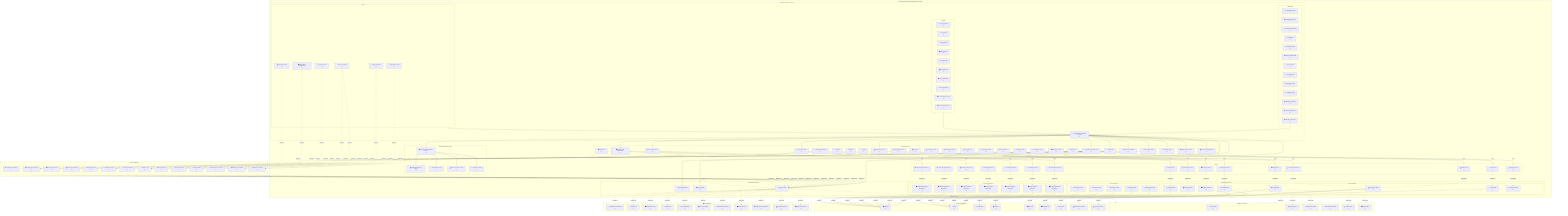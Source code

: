 graph TB
    %% ===== ENHANCED ORGANIZATION MANAGEMENT CONTEXT =====
    subgraph OrgContext ["🏢 Enhanced Organization Management Context"]
        
        %% ===== APPLICATION SERVICE LAYER =====
        subgraph OrgApplicationLayer ["Application Service Layer <<Application>>"]
            OrgApplicationService["🏢 Organization Application Service<br/><<ApplicationService>>"]
            
            %% Commands
            subgraph OrgCommands ["Commands"]
                CreateOrgCmd["➕ Create Organization<br/><<Command>>"]
                UpdateOrgCmd["✏️ Update Organization<br/><<Command>>"]
                DeactivateOrgCmd["🚫 Deactivate Organization<br/><<Command>>"]
                AddMemberCmd["👤 Add Member<br/><<Command>>"]
                RemoveMemberCmd["➖ Remove Member<br/><<Command>>"]
                UpdateMemberRoleCmd["🎭 Update Member Role<br/><<Command>>"]
                InviteMemberCmd["📨 Invite Member<br/><<Command>>"]
                AcceptInvitationCmd["✅ Accept Invitation<br/><<Command>>"]
                RevokeInvitationCmd["❌ Revoke Invitation<br/><<Command>>"]
                UpdateSettingsCmd["⚙️ Update Settings<br/><<Command>>"]
                ManagePermissionsCmd["🔒 Manage Permissions<br/><<Command>>"]
                CreateDepartmentCmd["🏛️ Create Department<br/><<Command>>"]
                AssignToSubscriptionCmd["💳 Assign Subscription<br/><<Command>>"]
            end
            
            %% Queries
            subgraph OrgQueries ["Queries"]
                GetOrgQuery["🏢 Get Organization<br/><<Query>>"]
                GetMembersQuery["👥 Get Members<br/><<Query>>"]
                GetInvitationsQuery["📨 Get Invitations<br/><<Query>>"]
                GetOrgStatsQuery["📊 Get Org Stats<br/><<Query>>"]
                GetUserOrgsQuery["👤 Get User Orgs<br/><<Query>>"]
                GetPermissionsQuery["🔒 Get Permissions<br/><<Query>>"]
                GetDepartmentsQuery["🏛️ Get Departments<br/><<Query>>"]
                GetOrgHierarchyQuery["🌳 Get Org Hierarchy<br/><<Query>>"]
                GetSubscriptionStatusQuery["💳 Get Subscription Status<br/><<Query>>"]
                SearchOrganizationsQuery["🔍 Search Organizations<br/><<Query>>"]
            end
            
            %% Sagas
            subgraph OrgSagas ["Sagas"]
                OrgSetupSaga["🎯 Organization Setup<br/><<Saga>>"]
                MemberInvitationSaga["📨 Member Invitation<br/><<Saga>>"]
                OrgDeactivationSaga["🚫 Org Deactivation<br/><<Saga>>"]
                PermissionSyncSaga["🔄 Permission Sync<br/><<Saga>>"]
                SubscriptionManagementSaga["💳 Subscription Management<br/><<Saga>>"]
                ComplianceAuditSaga["📋 Compliance Audit<br/><<Saga>>"]
            end
        end
        
        %% ===== DOMAIN LAYER (HEXAGON CORE) =====
        subgraph OrgDomain ["Domain Layer <<DomainCore>>"]
            direction TB
            
            %% Aggregates
            Organization["🏢 Organization<br/><<AggregateRoot>>"]
            OrganizationMembership["👥 Organization Membership<br/><<AggregateRoot>>"]
            OrgPermissionMatrix["🔒 Permission Matrix<br/><<AggregateRoot>>"]
            OrganizationSubscription["💳 Organization Subscription<br/><<AggregateRoot>>"]
            
            %% Entities
            OrganizationMember["👤 Organization Member<br/><<Entity>>"]
            Invitation["📨 Invitation<br/><<Entity>>"]
            OrgSettings["⚙️ Settings<br/><<Entity>>"]
            Contact["📞 Contact<br/><<Entity>>"]
            Department["🏛️ Department<br/><<Entity>>"]
            OrgRole["🎭 Organization Role<br/><<Entity>>"]
            Permission["🔒 Permission<br/><<Entity>>"]
            SubscriptionPlan["📋 Subscription Plan<br/><<Entity>>"]
            BillingInfo["💳 Billing Information<br/><<Entity>>"]
            
            %% Value Objects
            OrgId["🆔 Organization ID<br/><<ValueObject>>"]
            OrgName["🏢 Organization Name<br/><<ValueObject>>"]
            MemberRole["🎭 Member Role<br/><<ValueObject>>"]
            InvitationToken["🎫 Invitation Token<br/><<ValueObject>>"]
            PermissionScope["🎯 Permission Scope<br/><<ValueObject>>"]
            SubscriptionStatus["📊 Subscription Status<br/><<ValueObject>>"]
            TrustLevel["⭐ Trust Level<br/><<ValueObject>>"]
            
            %% Domain Services
            MembershipService["👥 Membership Service<br/><<DomainService>>"]
            InvitationService["📨 Invitation Service<br/><<DomainService>>"]
            OrgValidationService["✅ Organization Validation<br/><<DomainService>>"]
            PermissionManagementService["🔒 Permission Management<br/><<DomainService>>"]
            HierarchyService["🌳 Hierarchy Service<br/><<DomainService>>"]
            SubscriptionService["💳 Subscription Service<br/><<DomainService>>"]
            ComplianceService["📋 Compliance Service<br/><<DomainService>>"]
        end
        
        %% ===== PORTS (DOMAIN INTERFACES) =====
        subgraph OrgPorts ["Ports <<Port>>"]
            direction TB
            
            %% Repository Ports
            IOrganizationRepo["🏢 IOrganizationRepository<br/><<Port>>"]
            IMemberRepo["👥 IMemberRepository<br/><<Port>>"]
            IInvitationRepo["📨 IInvitationRepository<br/><<Port>>"]
            ISettingsRepo["⚙️ ISettingsRepository<br/><<Port>>"]
            IPermissionRepo["🔒 IPermissionRepository<br/><<Port>>"]
            IDepartmentRepo["🏛️ IDepartmentRepository<br/><<Port>>"]
            ISubscriptionRepo["💳 ISubscriptionRepository<br/><<Port>>"]
            
            %% Service Ports
            IEmailService["📧 IEmailService<br/><<Port>>"]
            IPermissionService["🔒 IPermissionService<br/><<Port>>"]
            IBillingService["💳 IBillingService<br/><<Port>>"]
            IAnalyticsService["📊 IAnalyticsService<br/><<Port>>"]
            IIdentityService["🆔 IIdentityService<br/><<Port>>"]
            IUserService["👤 IUserService<br/><<Port>>"]
            INotificationService["🔔 INotificationService<br/><<Port>>"]
            IAuditService["📋 IAuditService<br/><<Port>>"]
            IComplianceService["📋 IComplianceService<br/><<Port>>"]
        end
        
        %% ===== INFRASTRUCTURE LAYER (ADAPTERS) =====
        subgraph OrgAdapters ["Infrastructure Layer <<Adapter>>"]
            direction TB
            
            %% Repository Adapters
            subgraph OrgRepositoryAdapters ["Repository Adapters"]
                MongoOrgRepo["🗄️ Mongo Organization Repository<br/><<RepositoryAdapter>>"]
                MongoMemberRepo["🗄️ Mongo Member Repository<br/><<RepositoryAdapter>>"]
                MongoInvitationRepo["🗄️ Mongo Invitation Repository<br/><<RepositoryAdapter>>"]
                MongoSettingsRepo["🗄️ Mongo Settings Repository<br/><<RepositoryAdapter>>"]
                MongoPermissionRepo["🗄️ Mongo Permission Repository<br/><<RepositoryAdapter>>"]
                MongoDepartmentRepo["🗄️ Mongo Department Repository<br/><<RepositoryAdapter>>"]
                MongoSubscriptionRepo["🗄️ Mongo Subscription Repository<br/><<RepositoryAdapter>>"]
            end
            
            %% Service Adapters
            subgraph OrgServiceAdapters ["Service Adapters"]
                SendGridEmailAdapter["📧 SendGrid Email<br/><<EmailAdapter>>"]
                Auth0PermissionAdapter["🔒 Auth0 Permission<br/><<PermissionAdapter>>"]
                StripeBillingAdapter["💳 Stripe Billing<br/><<BillingAdapter>>"]
                MixpanelAnalyticsAdapter["📊 Mixpanel Analytics<br/><<AnalyticsAdapter>>"]
                IdentityContextAdapter["🆔 Identity Context<br/><<ContextAdapter>>"]
                UserContextAdapter["👤 User Context<br/><<ContextAdapter>>"]
                FCMNotificationAdapter["📱 FCM Notification<br/><<NotificationAdapter>>"]
                ComplianceAuditAdapter["📋 Compliance Audit<br/><<AuditAdapter>>"]
            end
            
            %% Cache Adapters
            subgraph OrgCacheAdapters ["Cache Adapters"]
                OrgCache["💾 Organization Cache<br/><<CacheAdapter>>"]
                MemberCache["💾 Member Cache<br/><<CacheAdapter>>"]
                PermissionCache["💾 Permission Cache<br/><<CacheAdapter>>"]
                HierarchyCache["💾 Hierarchy Cache<br/><<CacheAdapter>>"]
                SubscriptionCache["💾 Subscription Cache<br/><<CacheAdapter>>"]
            end
        end
        
        %% ===== CONTEXT BUS INTERFACES =====
        subgraph OrgContextBus ["Context Bus Interfaces"]
            OrgCommandBus["⚡ Org Command Bus<br/><<CommandBus>>"]
            OrgQueryBus["❓ Org Query Bus<br/><<QueryBus>>"]
            OrgEventBus["📨 Org Event Bus<br/><<EventBus>>"]
        end
        
        %% ===== POLICY ENFORCEMENT =====
        subgraph OrgPolicyLayer ["Policy Enforcement Layer"]
            OrgPolicyEnforcementPoint["🛡️ Org Policy Enforcement Point<br/><<PEP>>"]
            OrganizationAccessPolicyService["🔒 Organization Access Policy<br/><<Policy>>"]
            MembershipPolicyService["👥 Membership Policy<br/><<Policy>>"]
            DataGovernancePolicyService["📋 Data Governance Policy<br/><<Policy>>"]
            CompliancePolicyService["⚖️ Compliance Policy<br/><<Policy>>"]
        end
    end
    
    %% ===== EXTERNAL SYSTEMS =====
    subgraph OrgExternal ["🌐 External Systems"]
        MongoDB["🗄️ MongoDB<br/><<Database>>"]
        RedisCache["🔴 Redis<br/><<Cache>>"]
        SendGridAPI["📧 SendGrid API<br/><<EmailService>>"]
        Auth0API["🔒 Auth0 API<br/><<AuthService>>"]
        StripeAPI["💳 Stripe API<br/><<PaymentService>>"]
        MixpanelAPI["📊 Mixpanel API<br/><<AnalyticsService>>"]
        FCMService["📱 FCM Service<br/><<NotificationService>>"]
        ComplianceDB["📋 Compliance Database<br/><<ComplianceSystem>>"]
        AuditLogService["📋 Audit Log Service<br/><<AuditSystem>>"]
    end
    
    %% ===== EVENTS =====
    subgraph OrgEvents ["📨 Domain Events"]
        OrgCreatedEvent["🏢 Organization Created<br/><<DomainEvent>>"]
        OrgUpdatedEvent["✏️ Organization Updated<br/><<DomainEvent>>"]
        OrgDeactivatedEvent["🚫 Organization Deactivated<br/><<DomainEvent>>"]
        MemberAddedEvent["👤 Member Added<br/><<DomainEvent>>"]
        MemberRemovedEvent["➖ Member Removed<br/><<DomainEvent>>"]
        RoleChangedEvent["🎭 Role Changed<br/><<DomainEvent>>"]
        InvitationSentEvent["📨 Invitation Sent<br/><<DomainEvent>>"]
        InvitationAcceptedEvent["✅ Invitation Accepted<br/><<DomainEvent>>"]
        InvitationRevokedEvent["❌ Invitation Revoked<br/><<DomainEvent>>"]
        SettingsUpdatedEvent["⚙️ Settings Updated<br/><<DomainEvent>>"]
        PermissionsChangedEvent["🔒 Permissions Changed<br/><<DomainEvent>>"]
        DepartmentCreatedEvent["🏛️ Department Created<br/><<DomainEvent>>"]
        SubscriptionChangedEvent["💳 Subscription Changed<br/><<DomainEvent>>"]
        ComplianceViolationEvent["⚠️ Compliance Violation<br/><<DomainEvent>>"]
    end
    
    %% ===== READ MODELS =====
    subgraph OrgReadModels ["📊 Read Models"]
        OrgDashboardRM["🏢 Organization Dashboard<br/><<ReadModel>>"]
        MemberListRM["👥 Member List<br/><<ReadModel>>"]
        OrgStatsRM["📊 Organization Stats<br/><<ReadModel>>"]
        InvitationListRM["📨 Invitation List<br/><<ReadModel>>"]
        UserOrgsRM["👤 User Organizations<br/><<ReadModel>>"]
        PermissionMatrixRM["🔒 Permission Matrix<br/><<ReadModel>>"]
        OrgHierarchyRM["🌳 Organization Hierarchy<br/><<ReadModel>>"]
        DepartmentListRM["🏛️ Department List<br/><<ReadModel>>"]
        SubscriptionDashboardRM["💳 Subscription Dashboard<br/><<ReadModel>>"]
        ComplianceReportRM["📋 Compliance Report<br/><<ReadModel>>"]
        OrgSearchRM["🔍 Organization Search<br/><<ReadModel>>"]
    end
    
    %% ===== EXTERNAL CONTEXT REFERENCES =====
    subgraph ExternalContexts ["🌐 External Contexts"]
        UserContext["👤 User Context<br/><<ExternalContext>>"]
        IdentityContext["🆔 Identity Context<br/><<ExternalContext>>"]
        NotificationContext["🔔 Notification Context<br/><<ExternalContext>>"]
        AuthenticationContext["🔐 Authentication Context<br/><<ExternalContext>>"]
        AuditContext["📋 Audit Context<br/><<ExternalContext>>"]
        BillingContext["💳 Billing Context<br/><<ExternalContext>>"]
    end
    
    %% ===== RELATIONSHIPS =====
    
    %% Application Service orchestrates everything
    OrgApplicationService --> OrgCommandBus
    OrgApplicationService --> OrgQueryBus
    OrgApplicationService --> OrgEventBus
    
    %% Commands and Queries through Application Service
    OrgCommands --> OrgApplicationService
    OrgQueries --> OrgApplicationService
    OrgSagas --> OrgApplicationService
    
    %% Application Service to Domain (orchestration)
    OrgApplicationService --> Organization
    OrgApplicationService --> OrganizationMembership
    OrgApplicationService --> OrgPermissionMatrix
    OrgApplicationService --> OrganizationSubscription
    OrgApplicationService --> MembershipService
    OrgApplicationService --> InvitationService
    OrgApplicationService --> OrgValidationService
    OrgApplicationService --> PermissionManagementService
    OrgApplicationService --> HierarchyService
    OrgApplicationService --> SubscriptionService
    OrgApplicationService --> ComplianceService
    
    %% Policy Enforcement Integration
    OrgApplicationService --> OrgPolicyEnforcementPoint
    OrgPolicyEnforcementPoint --> OrganizationAccessPolicyService
    OrgPolicyEnforcementPoint --> MembershipPolicyService
    OrgPolicyEnforcementPoint --> DataGovernancePolicyService
    OrgPolicyEnforcementPoint --> CompliancePolicyService
    
    %% Domain to Ports (Dependency Inversion)
    Organization -->|uses| IOrganizationRepo
    Organization -->|uses| IEmailService
    Organization -->|uses| IBillingService
    Organization -->|uses| IAuditService
    OrganizationMembership -->|uses| IMemberRepo
    OrganizationMembership -->|uses| IPermissionService
    OrgPermissionMatrix -->|uses| IPermissionRepo
    OrganizationSubscription -->|uses| ISubscriptionRepo
    MembershipService -->|uses| IAnalyticsService
    InvitationService -->|uses| IInvitationRepo
    InvitationService -->|uses| INotificationService
    PermissionManagementService -->|uses| IIdentityService
    SubscriptionService -->|uses| IUserService
    ComplianceService -->|uses| IComplianceService
    
    %% Ports to Adapters (Implementation)
    IOrganizationRepo -.->|implements| MongoOrgRepo
    IMemberRepo -.->|implements| MongoMemberRepo
    IInvitationRepo -.->|implements| MongoInvitationRepo
    ISettingsRepo -.->|implements| MongoSettingsRepo
    IPermissionRepo -.->|implements| MongoPermissionRepo
    IDepartmentRepo -.->|implements| MongoDepartmentRepo
    ISubscriptionRepo -.->|implements| MongoSubscriptionRepo
    IEmailService -.->|implements| SendGridEmailAdapter
    IPermissionService -.->|implements| Auth0PermissionAdapter
    IBillingService -.->|implements| StripeBillingAdapter
    IAnalyticsService -.->|implements| MixpanelAnalyticsAdapter
    IIdentityService -.->|implements| IdentityContextAdapter
    IUserService -.->|implements| UserContextAdapter
    INotificationService -.->|implements| FCMNotificationAdapter
    IAuditService -.->|implements| ComplianceAuditAdapter
    IComplianceService -.->|implements| ComplianceAuditAdapter
    
    %% Adapters to External Systems
    MongoOrgRepo -->|connects| MongoDB
    MongoMemberRepo -->|connects| MongoDB
    MongoInvitationRepo -->|connects| MongoDB
    MongoSettingsRepo -->|connects| MongoDB
    MongoPermissionRepo -->|connects| MongoDB
    MongoDepartmentRepo -->|connects| MongoDB
    MongoSubscriptionRepo -->|connects| MongoDB
    OrgCache -->|connects| RedisCache
    MemberCache -->|connects| RedisCache
    PermissionCache -->|connects| RedisCache
    HierarchyCache -->|connects| RedisCache
    SubscriptionCache -->|connects| RedisCache
    SendGridEmailAdapter -->|connects| SendGridAPI
    Auth0PermissionAdapter -->|connects| Auth0API
    StripeBillingAdapter -->|connects| StripeAPI
    MixpanelAnalyticsAdapter -->|connects| MixpanelAPI
    FCMNotificationAdapter -->|connects| FCMService
    ComplianceAuditAdapter -->|connects| ComplianceDB
    ComplianceAuditAdapter -->|connects| AuditLogService
    
    %% Cross-Context Communication
    IdentityContextAdapter -.->|async calls| IdentityContext
    UserContextAdapter -.->|async calls| UserContext
    FCMNotificationAdapter -.->|async calls| NotificationContext
    ComplianceAuditAdapter -.->|async calls| AuditContext
    StripeBillingAdapter -.->|async calls| BillingContext
    
    %% Domain Events
    Organization -.->|publishes| OrgCreatedEvent
    Organization -.->|publishes| OrgUpdatedEvent
    Organization -.->|publishes| OrgDeactivatedEvent
    Organization -.->|publishes| SettingsUpdatedEvent
    OrganizationMembership -.->|publishes| MemberAddedEvent
    OrganizationMembership -.->|publishes| MemberRemovedEvent
    OrganizationMembership -.->|publishes| RoleChangedEvent
    InvitationService -.->|publishes| InvitationSentEvent
    InvitationService -.->|publishes| InvitationAcceptedEvent
    InvitationService -.->|publishes| InvitationRevokedEvent
    OrgPermissionMatrix -.->|publishes| PermissionsChangedEvent
    Department -.->|publishes| DepartmentCreatedEvent
    OrganizationSubscription -.->|publishes| SubscriptionChangedEvent
    ComplianceService -.->|publishes| ComplianceViolationEvent
    
    %% Event to Read Models (via Event Bus)
    OrgEventBus -.->|projects to| OrgDashboardRM
    OrgEventBus -.->|projects to| MemberListRM
    OrgEventBus -.->|projects to| OrgStatsRM
    OrgEventBus -.->|projects to| InvitationListRM
    OrgEventBus -.->|projects to| UserOrgsRM
    OrgEventBus -.->|projects to| PermissionMatrixRM
    OrgEventBus -.->|projects to| OrgHierarchyRM
    OrgEventBus -.->|projects to| DepartmentListRM
    OrgEventBus -.->|projects to| SubscriptionDashboardRM
    OrgEventBus -.->|projects to| ComplianceReportRM
    OrgEventBus -.->|projects to| OrgSearchRM
    
    %% Events to Event Bus
    OrgCreatedEvent -.->|publishes to| OrgEventBus
    OrgUpdatedEvent -.->|publishes to| OrgEventBus
    OrgDeactivatedEvent -.->|publishes to| OrgEventBus
    MemberAddedEvent -.->|publishes to| OrgEventBus
    MemberRemovedEvent -.->|publishes to| OrgEventBus
    RoleChangedEvent -.->|publishes to| OrgEventBus
    InvitationSentEvent -.->|publishes to| OrgEventBus
    InvitationAcceptedEvent -.->|publishes to| OrgEventBus
    InvitationRevokedEvent -.->|publishes to| OrgEventBus
    SettingsUpdatedEvent -.->|publishes to| OrgEventBus
    PermissionsChangedEvent -.->|publishes to| OrgEventBus
    DepartmentCreatedEvent -.->|publishes to| OrgEventBus
    SubscriptionChangedEvent -.->|publishes to| OrgEventBus
    ComplianceViolationEvent -.->|publishes to| OrgEventBus
    
    %% Sagas listen to events
    OrgSetupSaga -.->|listens to| OrgCreatedEvent
    MemberInvitationSaga -.->|listens to| InvitationSentEvent
    MemberInvitationSaga -.->|listens to| InvitationAcceptedEvent
    OrgDeactivationSaga -.->|listens to| OrgDeactivatedEvent
    PermissionSyncSaga -.->|listens to| PermissionsChangedEvent
    SubscriptionManagementSaga -.->|listens to| SubscriptionChangedEvent
    ComplianceAuditSaga -.->|listens to| ComplianceViolationEvent
    
    %% Context Bus to External Event Bus
    OrgEventBus -.->|integrates with| ExternalContexts